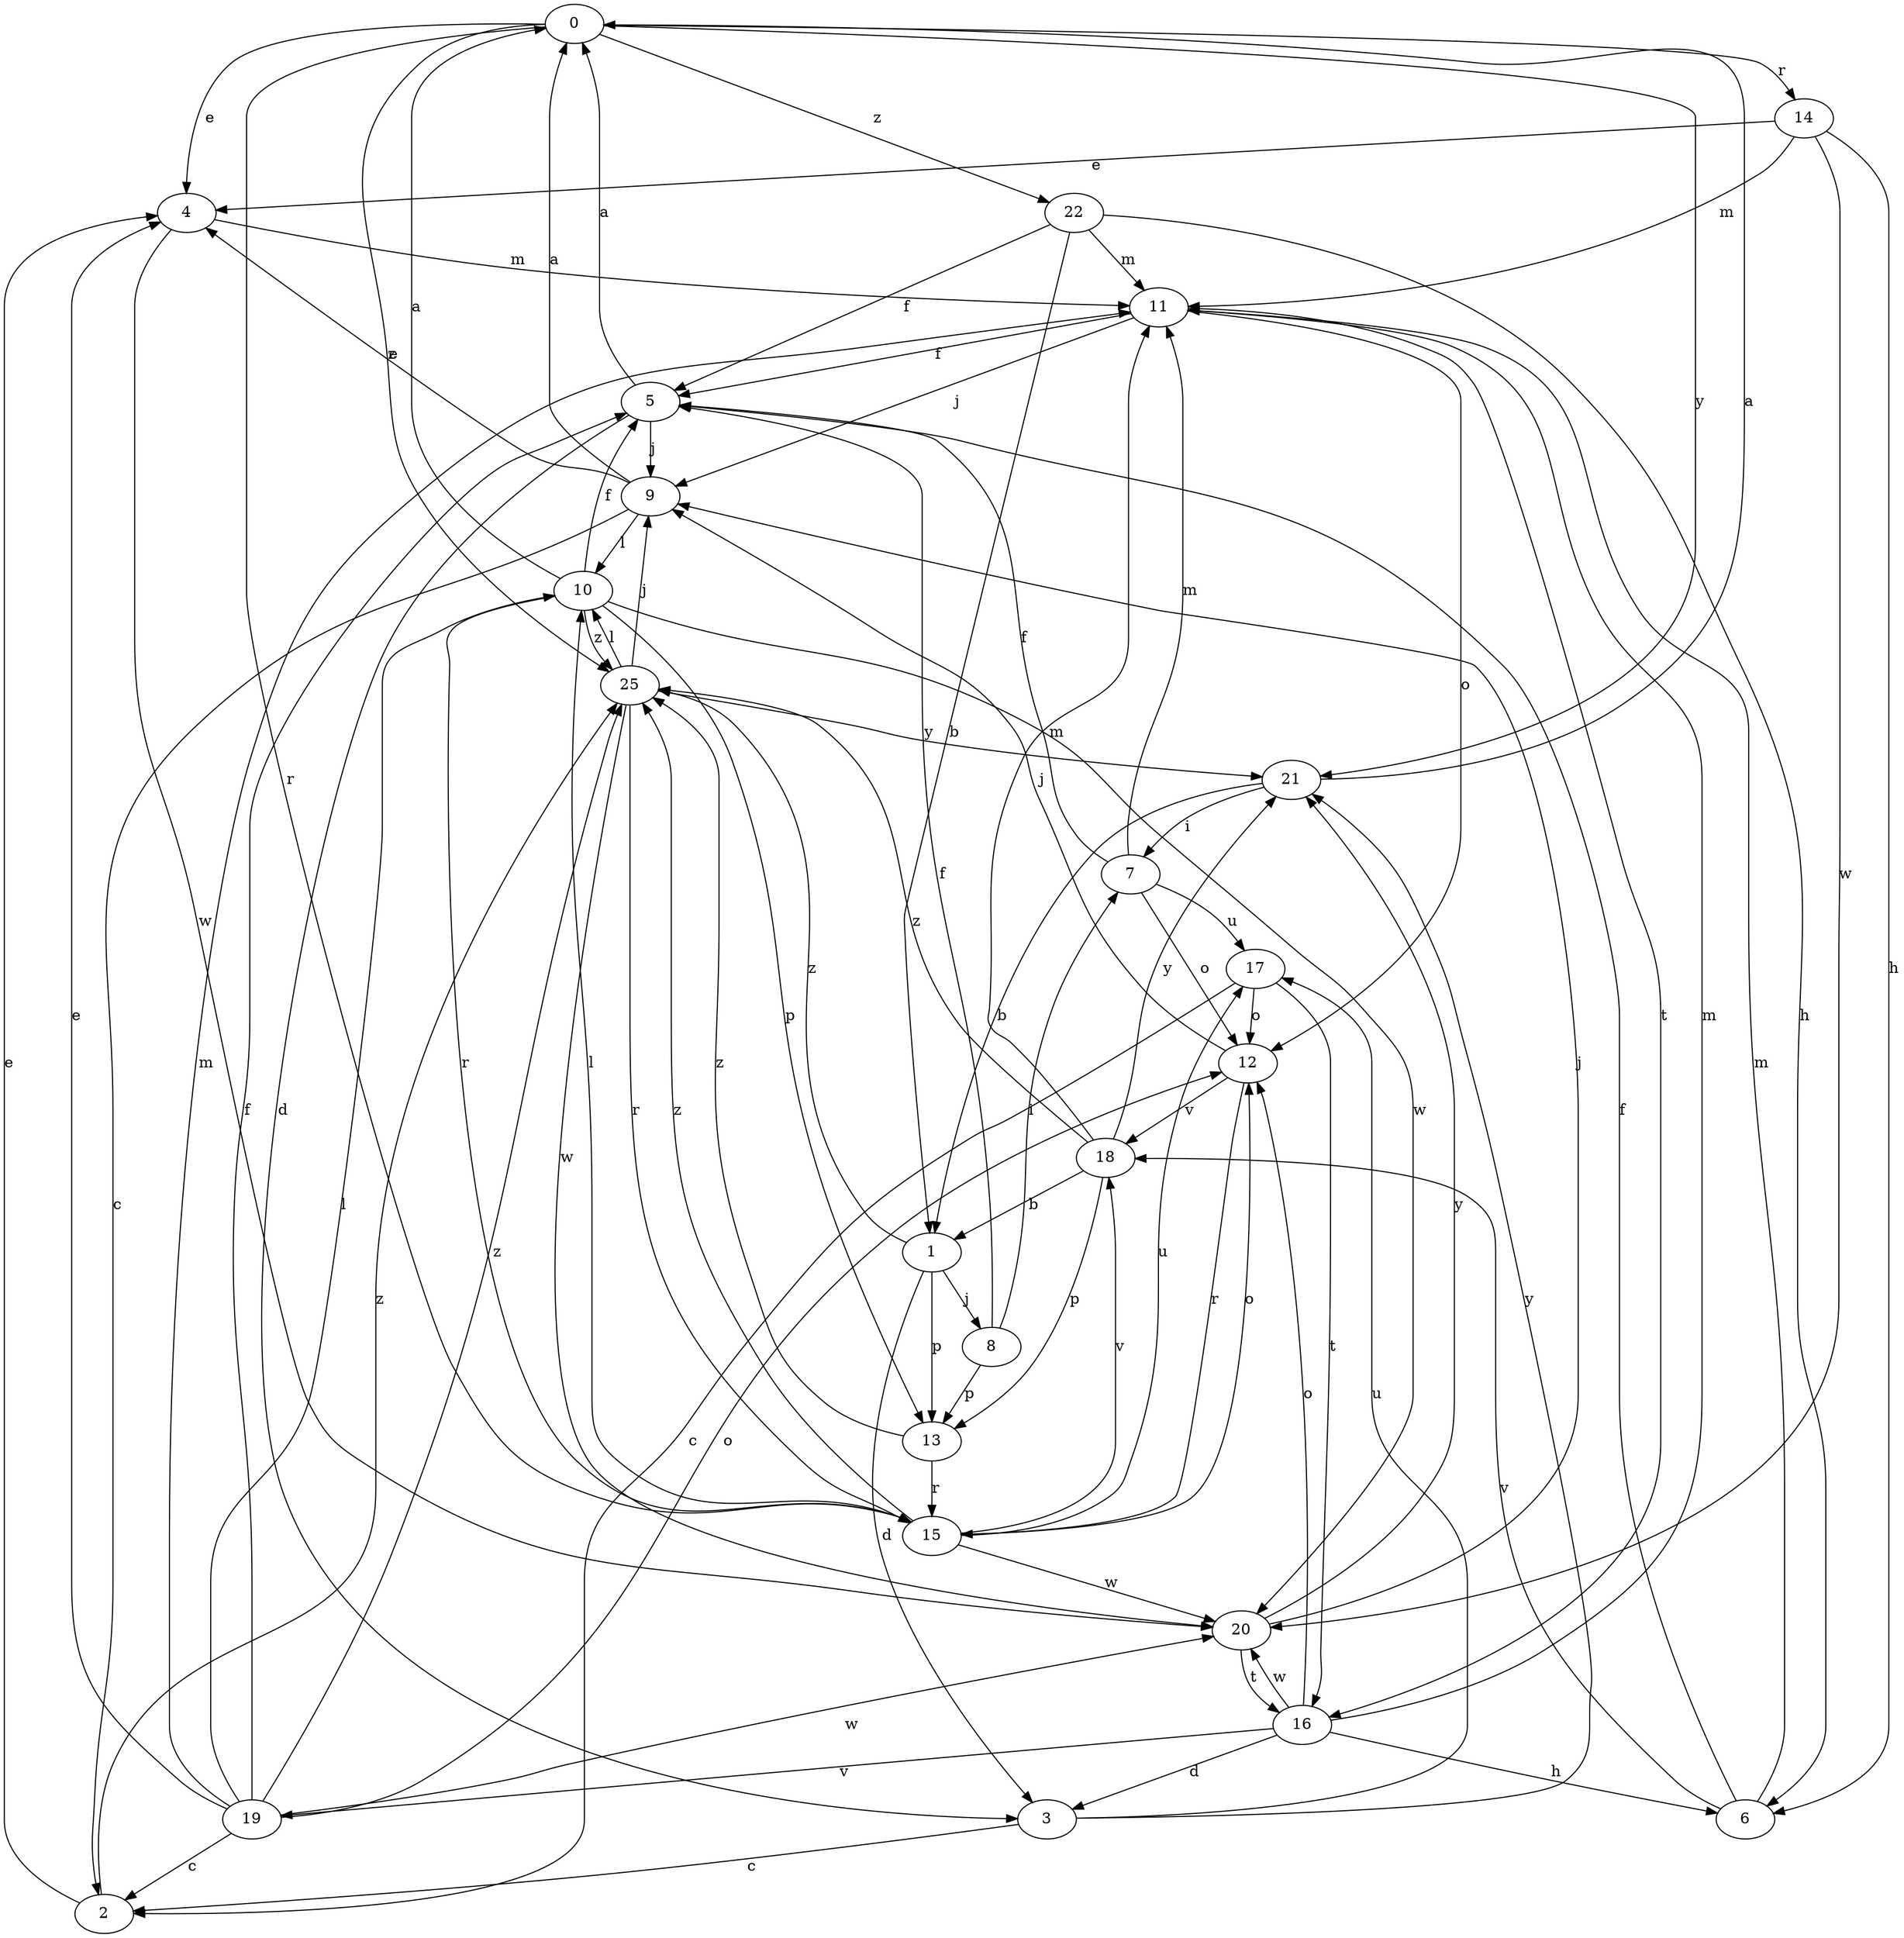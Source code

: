 strict digraph  {
0;
1;
2;
3;
4;
5;
6;
7;
8;
9;
10;
11;
12;
13;
14;
15;
16;
17;
18;
19;
20;
21;
22;
25;
0 -> 4  [label=e];
0 -> 14  [label=r];
0 -> 15  [label=r];
0 -> 21  [label=y];
0 -> 22  [label=z];
0 -> 25  [label=z];
1 -> 3  [label=d];
1 -> 8  [label=j];
1 -> 13  [label=p];
1 -> 25  [label=z];
2 -> 4  [label=e];
2 -> 25  [label=z];
3 -> 2  [label=c];
3 -> 17  [label=u];
3 -> 21  [label=y];
4 -> 11  [label=m];
4 -> 20  [label=w];
5 -> 0  [label=a];
5 -> 3  [label=d];
5 -> 9  [label=j];
6 -> 5  [label=f];
6 -> 11  [label=m];
6 -> 18  [label=v];
7 -> 5  [label=f];
7 -> 11  [label=m];
7 -> 12  [label=o];
7 -> 17  [label=u];
8 -> 5  [label=f];
8 -> 7  [label=i];
8 -> 13  [label=p];
9 -> 0  [label=a];
9 -> 2  [label=c];
9 -> 4  [label=e];
9 -> 10  [label=l];
10 -> 0  [label=a];
10 -> 5  [label=f];
10 -> 13  [label=p];
10 -> 15  [label=r];
10 -> 20  [label=w];
10 -> 25  [label=z];
11 -> 5  [label=f];
11 -> 9  [label=j];
11 -> 12  [label=o];
11 -> 16  [label=t];
12 -> 9  [label=j];
12 -> 15  [label=r];
12 -> 18  [label=v];
13 -> 15  [label=r];
13 -> 25  [label=z];
14 -> 4  [label=e];
14 -> 6  [label=h];
14 -> 11  [label=m];
14 -> 20  [label=w];
15 -> 10  [label=l];
15 -> 12  [label=o];
15 -> 17  [label=u];
15 -> 18  [label=v];
15 -> 20  [label=w];
15 -> 25  [label=z];
16 -> 3  [label=d];
16 -> 6  [label=h];
16 -> 11  [label=m];
16 -> 12  [label=o];
16 -> 19  [label=v];
16 -> 20  [label=w];
17 -> 2  [label=c];
17 -> 12  [label=o];
17 -> 16  [label=t];
18 -> 1  [label=b];
18 -> 11  [label=m];
18 -> 13  [label=p];
18 -> 21  [label=y];
18 -> 25  [label=z];
19 -> 2  [label=c];
19 -> 4  [label=e];
19 -> 5  [label=f];
19 -> 10  [label=l];
19 -> 11  [label=m];
19 -> 12  [label=o];
19 -> 20  [label=w];
19 -> 25  [label=z];
20 -> 9  [label=j];
20 -> 16  [label=t];
20 -> 21  [label=y];
21 -> 0  [label=a];
21 -> 1  [label=b];
21 -> 7  [label=i];
22 -> 1  [label=b];
22 -> 5  [label=f];
22 -> 6  [label=h];
22 -> 11  [label=m];
25 -> 9  [label=j];
25 -> 10  [label=l];
25 -> 15  [label=r];
25 -> 20  [label=w];
25 -> 21  [label=y];
}
